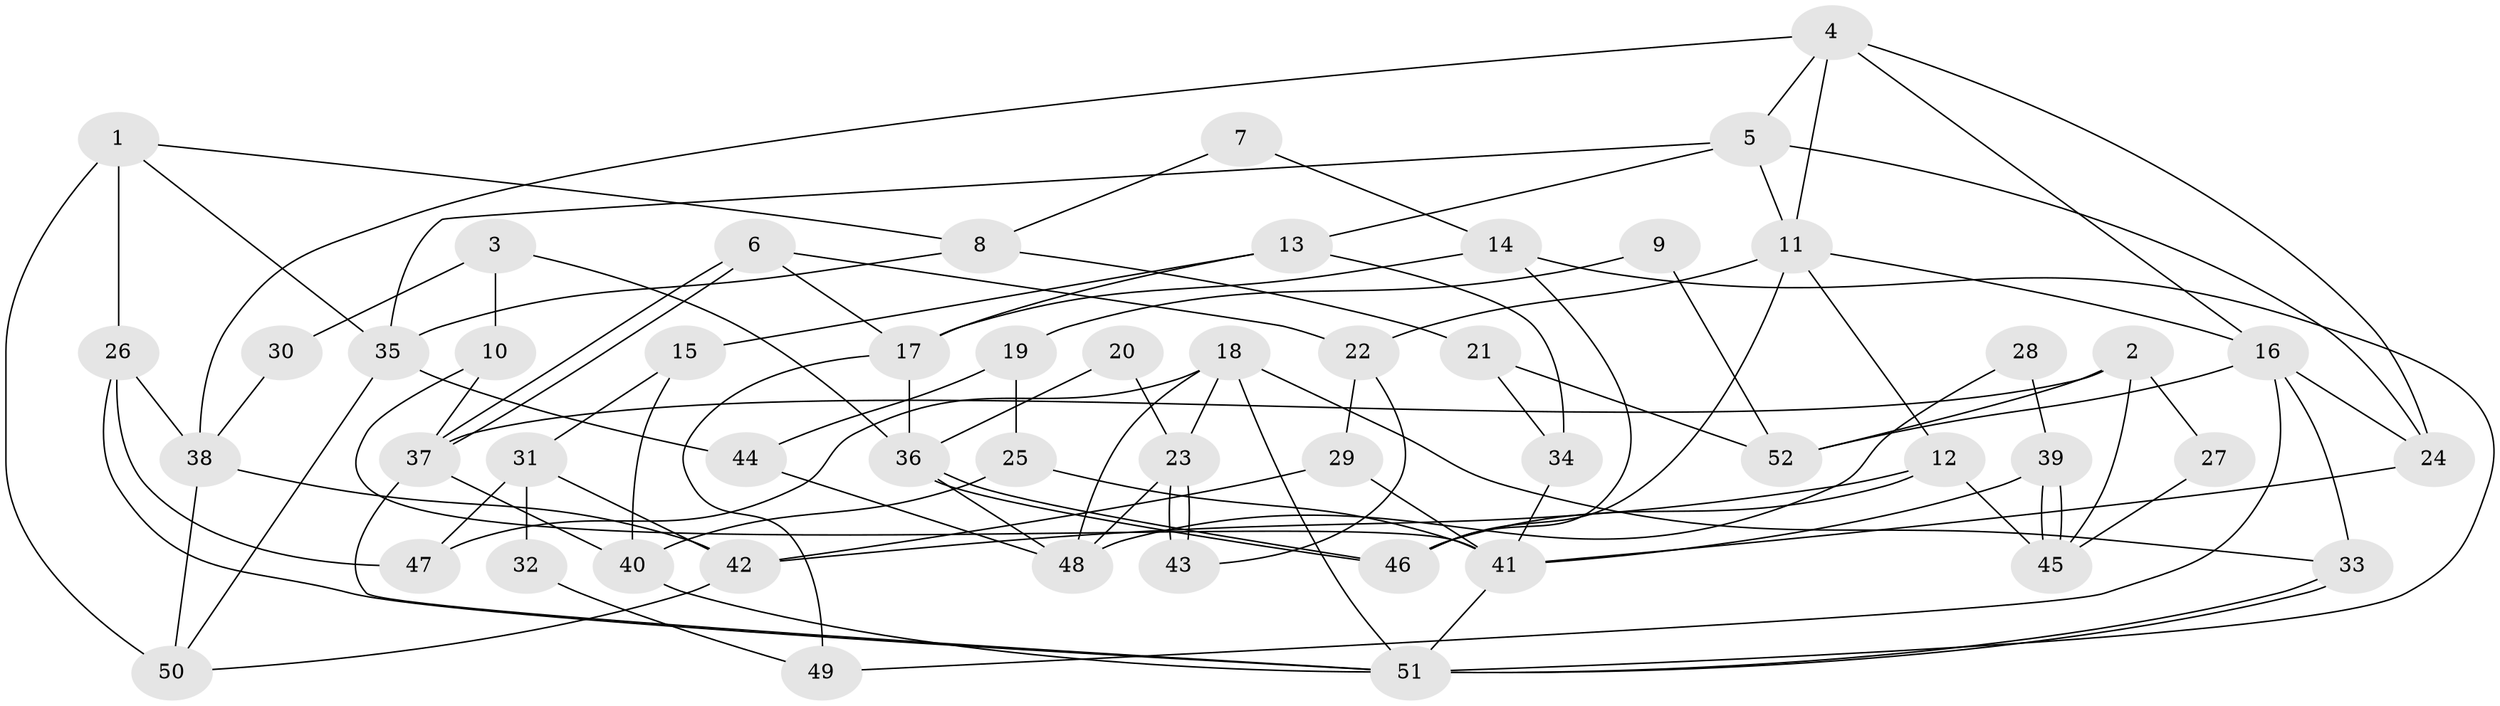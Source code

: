 // coarse degree distribution, {6: 0.26666666666666666, 4: 0.06666666666666667, 10: 0.2, 5: 0.13333333333333333, 8: 0.06666666666666667, 2: 0.13333333333333333, 7: 0.06666666666666667, 3: 0.06666666666666667}
// Generated by graph-tools (version 1.1) at 2025/18/03/04/25 18:18:40]
// undirected, 52 vertices, 104 edges
graph export_dot {
graph [start="1"]
  node [color=gray90,style=filled];
  1;
  2;
  3;
  4;
  5;
  6;
  7;
  8;
  9;
  10;
  11;
  12;
  13;
  14;
  15;
  16;
  17;
  18;
  19;
  20;
  21;
  22;
  23;
  24;
  25;
  26;
  27;
  28;
  29;
  30;
  31;
  32;
  33;
  34;
  35;
  36;
  37;
  38;
  39;
  40;
  41;
  42;
  43;
  44;
  45;
  46;
  47;
  48;
  49;
  50;
  51;
  52;
  1 -- 26;
  1 -- 50;
  1 -- 8;
  1 -- 35;
  2 -- 45;
  2 -- 37;
  2 -- 27;
  2 -- 52;
  3 -- 36;
  3 -- 10;
  3 -- 30;
  4 -- 11;
  4 -- 5;
  4 -- 16;
  4 -- 24;
  4 -- 38;
  5 -- 13;
  5 -- 35;
  5 -- 11;
  5 -- 24;
  6 -- 37;
  6 -- 37;
  6 -- 17;
  6 -- 22;
  7 -- 8;
  7 -- 14;
  8 -- 35;
  8 -- 21;
  9 -- 52;
  9 -- 19;
  10 -- 41;
  10 -- 37;
  11 -- 16;
  11 -- 12;
  11 -- 22;
  11 -- 46;
  12 -- 46;
  12 -- 42;
  12 -- 45;
  13 -- 15;
  13 -- 34;
  13 -- 17;
  14 -- 17;
  14 -- 46;
  14 -- 51;
  15 -- 40;
  15 -- 31;
  16 -- 24;
  16 -- 33;
  16 -- 49;
  16 -- 52;
  17 -- 36;
  17 -- 49;
  18 -- 51;
  18 -- 33;
  18 -- 23;
  18 -- 47;
  18 -- 48;
  19 -- 25;
  19 -- 44;
  20 -- 36;
  20 -- 23;
  21 -- 52;
  21 -- 34;
  22 -- 29;
  22 -- 43;
  23 -- 43;
  23 -- 43;
  23 -- 48;
  24 -- 41;
  25 -- 41;
  25 -- 40;
  26 -- 51;
  26 -- 38;
  26 -- 47;
  27 -- 45;
  28 -- 48;
  28 -- 39;
  29 -- 41;
  29 -- 42;
  30 -- 38;
  31 -- 42;
  31 -- 47;
  31 -- 32;
  32 -- 49;
  33 -- 51;
  33 -- 51;
  34 -- 41;
  35 -- 50;
  35 -- 44;
  36 -- 48;
  36 -- 46;
  36 -- 46;
  37 -- 51;
  37 -- 40;
  38 -- 42;
  38 -- 50;
  39 -- 41;
  39 -- 45;
  39 -- 45;
  40 -- 51;
  41 -- 51;
  42 -- 50;
  44 -- 48;
}

